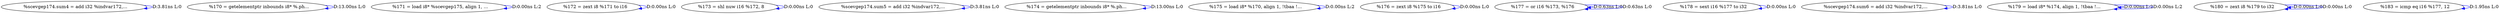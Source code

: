 digraph {
Node0x4126380[label="  %scevgep174.sum4 = add i32 %indvar172,..."];
Node0x4126380 -> Node0x4126380[label="D:3.81ns L:0",color=blue];
Node0x41264c0[label="  %170 = getelementptr inbounds i8* %.ph..."];
Node0x41264c0 -> Node0x41264c0[label="D:13.00ns L:0",color=blue];
Node0x4126600[label="  %171 = load i8* %scevgep175, align 1, ..."];
Node0x4126600 -> Node0x4126600[label="D:0.00ns L:2",color=blue];
Node0x4126740[label="  %172 = zext i8 %171 to i16"];
Node0x4126740 -> Node0x4126740[label="D:0.00ns L:0",color=blue];
Node0x4126880[label="  %173 = shl nuw i16 %172, 8"];
Node0x4126880 -> Node0x4126880[label="D:0.00ns L:0",color=blue];
Node0x41269c0[label="  %scevgep174.sum5 = add i32 %indvar172,..."];
Node0x41269c0 -> Node0x41269c0[label="D:3.81ns L:0",color=blue];
Node0x4126b00[label="  %174 = getelementptr inbounds i8* %.ph..."];
Node0x4126b00 -> Node0x4126b00[label="D:13.00ns L:0",color=blue];
Node0x4126c40[label="  %175 = load i8* %170, align 1, !tbaa !..."];
Node0x4126c40 -> Node0x4126c40[label="D:0.00ns L:2",color=blue];
Node0x4126d80[label="  %176 = zext i8 %175 to i16"];
Node0x4126d80 -> Node0x4126d80[label="D:0.00ns L:0",color=blue];
Node0x4126ec0[label="  %177 = or i16 %173, %176"];
Node0x4126ec0 -> Node0x4126ec0[label="D:0.63ns L:0",color=blue];
Node0x4126ec0 -> Node0x4126ec0[label="D:0.63ns L:0",color=blue];
Node0x4127000[label="  %178 = sext i16 %177 to i32"];
Node0x4127000 -> Node0x4127000[label="D:0.00ns L:0",color=blue];
Node0x4127140[label="  %scevgep174.sum6 = add i32 %indvar172,..."];
Node0x4127140 -> Node0x4127140[label="D:3.81ns L:0",color=blue];
Node0x4127280[label="  %179 = load i8* %174, align 1, !tbaa !..."];
Node0x4127280 -> Node0x4127280[label="D:0.00ns L:2",color=blue];
Node0x4127280 -> Node0x4127280[label="D:0.00ns L:2",color=blue];
Node0x41273c0[label="  %180 = zext i8 %179 to i32"];
Node0x41273c0 -> Node0x41273c0[label="D:0.00ns L:0",color=blue];
Node0x41273c0 -> Node0x41273c0[label="D:0.00ns L:0",color=blue];
Node0x4127780[label="  %183 = icmp eq i16 %177, 12"];
Node0x4127780 -> Node0x4127780[label="D:1.95ns L:0",color=blue];
}
